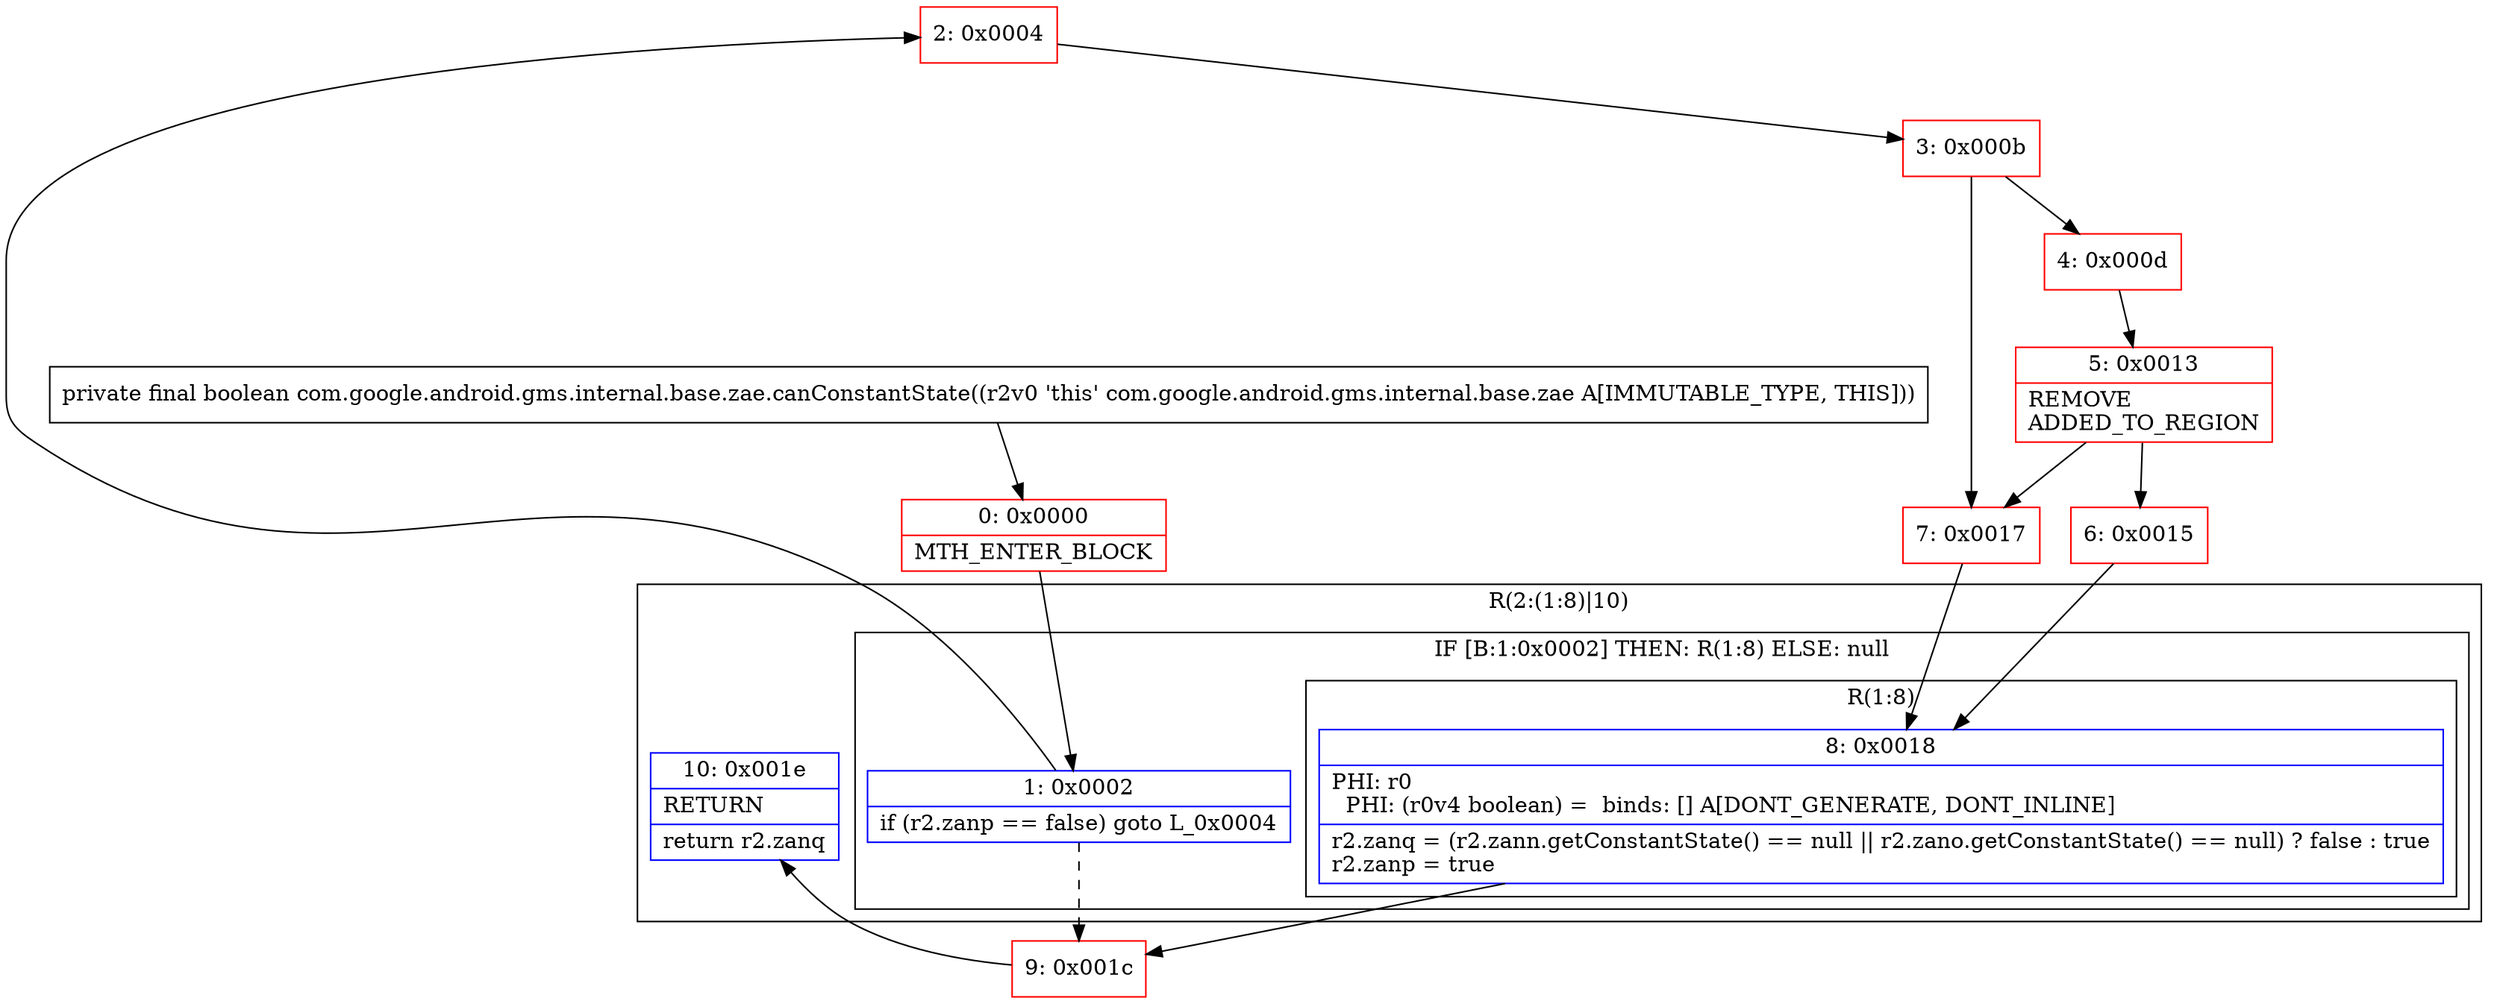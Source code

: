 digraph "CFG forcom.google.android.gms.internal.base.zae.canConstantState()Z" {
subgraph cluster_Region_2118166348 {
label = "R(2:(1:8)|10)";
node [shape=record,color=blue];
subgraph cluster_IfRegion_1713324028 {
label = "IF [B:1:0x0002] THEN: R(1:8) ELSE: null";
node [shape=record,color=blue];
Node_1 [shape=record,label="{1\:\ 0x0002|if (r2.zanp == false) goto L_0x0004\l}"];
subgraph cluster_Region_577623673 {
label = "R(1:8)";
node [shape=record,color=blue];
Node_8 [shape=record,label="{8\:\ 0x0018|PHI: r0 \l  PHI: (r0v4 boolean) =  binds: [] A[DONT_GENERATE, DONT_INLINE]\l|r2.zanq = (r2.zann.getConstantState() == null \|\| r2.zano.getConstantState() == null) ? false : true\lr2.zanp = true\l}"];
}
}
Node_10 [shape=record,label="{10\:\ 0x001e|RETURN\l|return r2.zanq\l}"];
}
Node_0 [shape=record,color=red,label="{0\:\ 0x0000|MTH_ENTER_BLOCK\l}"];
Node_2 [shape=record,color=red,label="{2\:\ 0x0004}"];
Node_3 [shape=record,color=red,label="{3\:\ 0x000b}"];
Node_4 [shape=record,color=red,label="{4\:\ 0x000d}"];
Node_5 [shape=record,color=red,label="{5\:\ 0x0013|REMOVE\lADDED_TO_REGION\l}"];
Node_6 [shape=record,color=red,label="{6\:\ 0x0015}"];
Node_7 [shape=record,color=red,label="{7\:\ 0x0017}"];
Node_9 [shape=record,color=red,label="{9\:\ 0x001c}"];
MethodNode[shape=record,label="{private final boolean com.google.android.gms.internal.base.zae.canConstantState((r2v0 'this' com.google.android.gms.internal.base.zae A[IMMUTABLE_TYPE, THIS])) }"];
MethodNode -> Node_0;
Node_1 -> Node_2;
Node_1 -> Node_9[style=dashed];
Node_8 -> Node_9;
Node_0 -> Node_1;
Node_2 -> Node_3;
Node_3 -> Node_4;
Node_3 -> Node_7;
Node_4 -> Node_5;
Node_5 -> Node_6;
Node_5 -> Node_7;
Node_6 -> Node_8;
Node_7 -> Node_8;
Node_9 -> Node_10;
}

